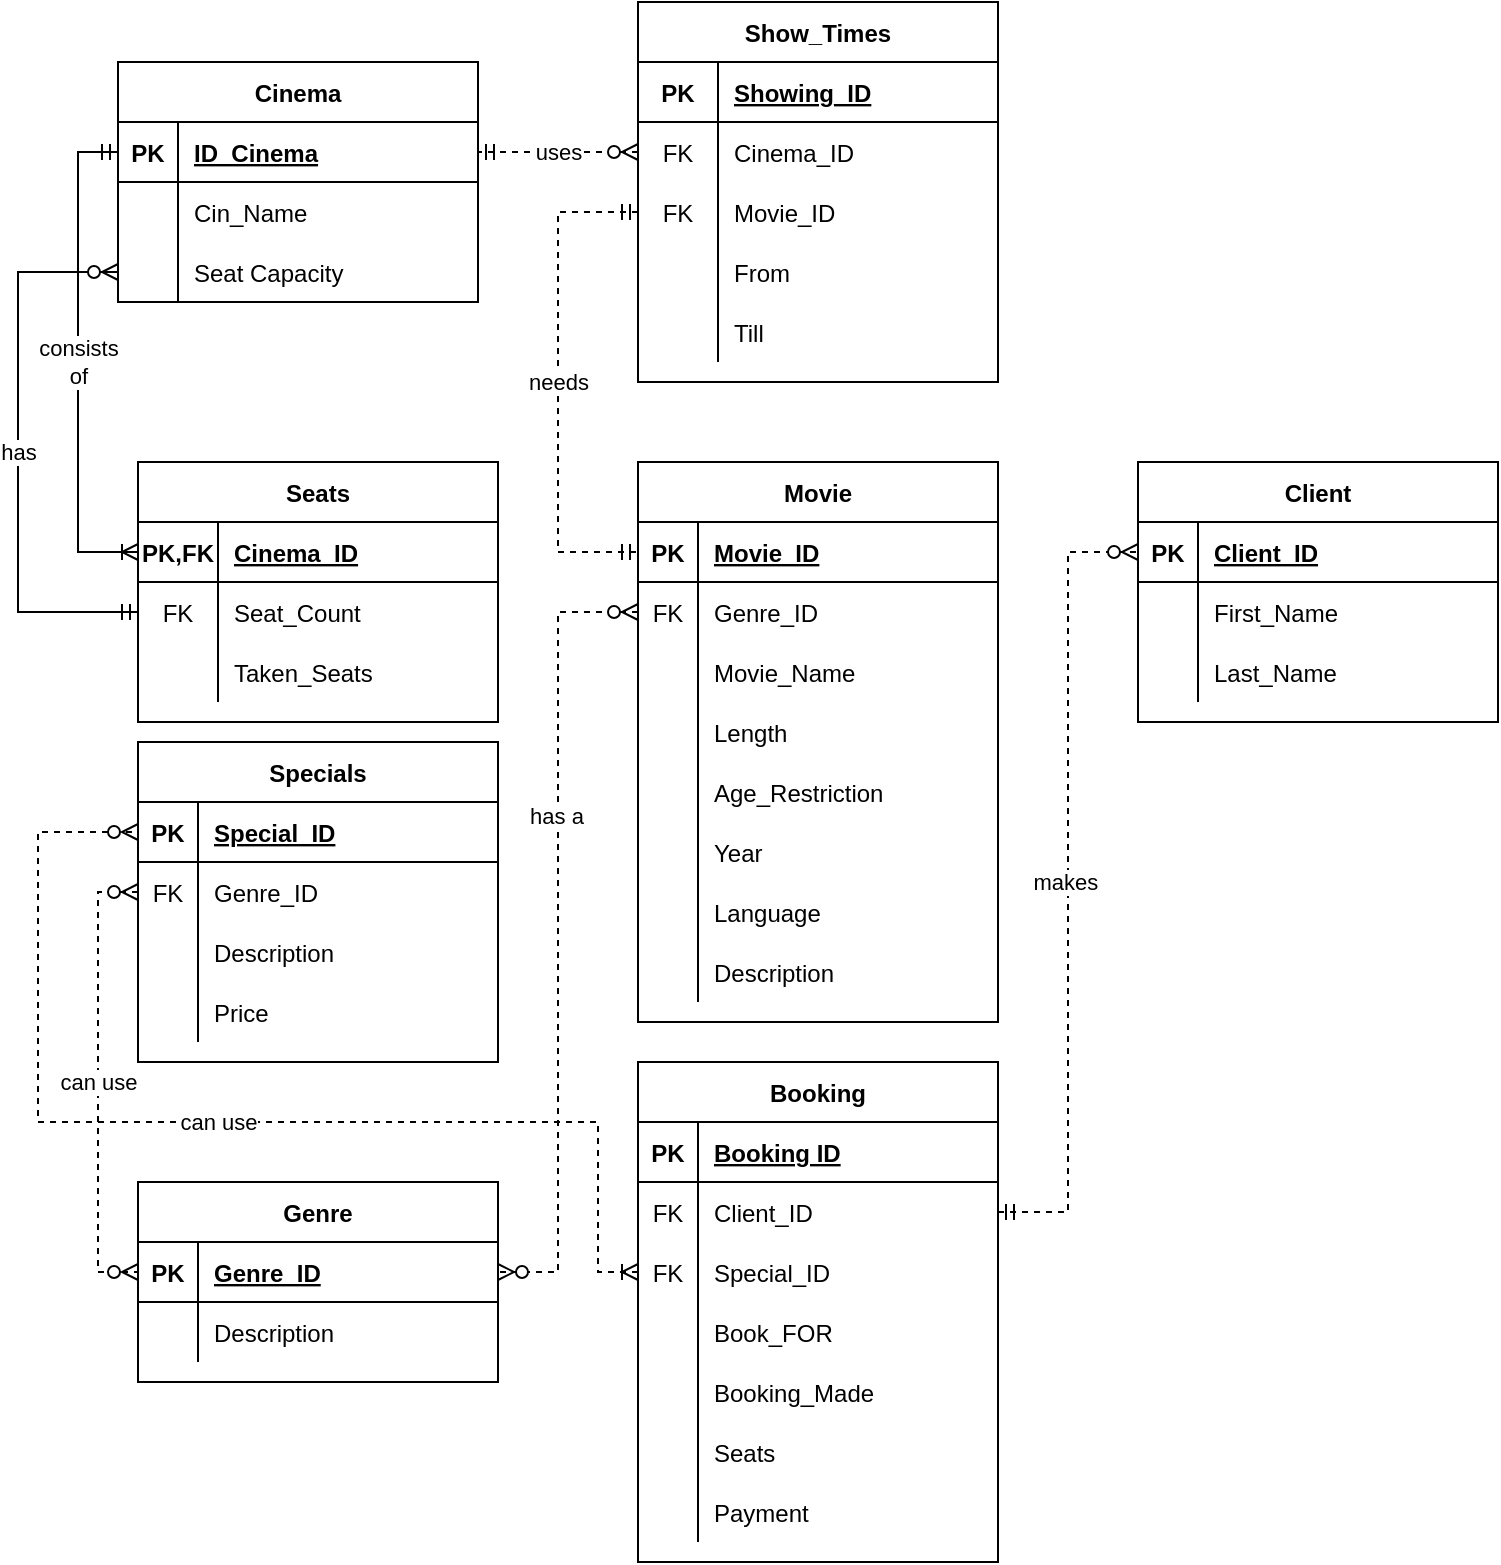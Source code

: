 <mxfile version="13.7.9" type="device" pages="2"><diagram id="PDsQN9Pk0q0rlbMAD67V" name="Page-1"><mxGraphModel dx="1463" dy="859" grid="1" gridSize="10" guides="1" tooltips="1" connect="1" arrows="1" fold="1" page="1" pageScale="1" pageWidth="827" pageHeight="1169" math="0" shadow="0"><root><mxCell id="0"/><mxCell id="1" parent="0"/><mxCell id="dWYlKuXpGGKI6uKBwqi6-1" value="Specials" style="shape=table;startSize=30;container=1;collapsible=1;childLayout=tableLayout;fixedRows=1;rowLines=0;fontStyle=1;align=center;resizeLast=1;" parent="1" vertex="1"><mxGeometry x="80" y="460" width="180" height="160" as="geometry"/></mxCell><mxCell id="dWYlKuXpGGKI6uKBwqi6-2" value="" style="shape=partialRectangle;collapsible=0;dropTarget=0;pointerEvents=0;fillColor=none;top=0;left=0;bottom=1;right=0;points=[[0,0.5],[1,0.5]];portConstraint=eastwest;" parent="dWYlKuXpGGKI6uKBwqi6-1" vertex="1"><mxGeometry y="30" width="180" height="30" as="geometry"/></mxCell><mxCell id="dWYlKuXpGGKI6uKBwqi6-3" value="PK" style="shape=partialRectangle;connectable=0;fillColor=none;top=0;left=0;bottom=0;right=0;fontStyle=1;overflow=hidden;" parent="dWYlKuXpGGKI6uKBwqi6-2" vertex="1"><mxGeometry width="30" height="30" as="geometry"/></mxCell><mxCell id="dWYlKuXpGGKI6uKBwqi6-4" value="Special_ID" style="shape=partialRectangle;connectable=0;fillColor=none;top=0;left=0;bottom=0;right=0;align=left;spacingLeft=6;fontStyle=5;overflow=hidden;" parent="dWYlKuXpGGKI6uKBwqi6-2" vertex="1"><mxGeometry x="30" width="150" height="30" as="geometry"/></mxCell><mxCell id="dWYlKuXpGGKI6uKBwqi6-5" value="" style="shape=partialRectangle;collapsible=0;dropTarget=0;pointerEvents=0;fillColor=none;top=0;left=0;bottom=0;right=0;points=[[0,0.5],[1,0.5]];portConstraint=eastwest;" parent="dWYlKuXpGGKI6uKBwqi6-1" vertex="1"><mxGeometry y="60" width="180" height="30" as="geometry"/></mxCell><mxCell id="dWYlKuXpGGKI6uKBwqi6-6" value="FK" style="shape=partialRectangle;connectable=0;fillColor=none;top=0;left=0;bottom=0;right=0;editable=1;overflow=hidden;" parent="dWYlKuXpGGKI6uKBwqi6-5" vertex="1"><mxGeometry width="30" height="30" as="geometry"/></mxCell><mxCell id="dWYlKuXpGGKI6uKBwqi6-7" value="Genre_ID" style="shape=partialRectangle;connectable=0;fillColor=none;top=0;left=0;bottom=0;right=0;align=left;spacingLeft=6;overflow=hidden;" parent="dWYlKuXpGGKI6uKBwqi6-5" vertex="1"><mxGeometry x="30" width="150" height="30" as="geometry"/></mxCell><mxCell id="dWYlKuXpGGKI6uKBwqi6-11" value="" style="shape=partialRectangle;collapsible=0;dropTarget=0;pointerEvents=0;fillColor=none;top=0;left=0;bottom=0;right=0;points=[[0,0.5],[1,0.5]];portConstraint=eastwest;" parent="dWYlKuXpGGKI6uKBwqi6-1" vertex="1"><mxGeometry y="90" width="180" height="30" as="geometry"/></mxCell><mxCell id="dWYlKuXpGGKI6uKBwqi6-12" value="" style="shape=partialRectangle;connectable=0;fillColor=none;top=0;left=0;bottom=0;right=0;editable=1;overflow=hidden;" parent="dWYlKuXpGGKI6uKBwqi6-11" vertex="1"><mxGeometry width="30" height="30" as="geometry"/></mxCell><mxCell id="dWYlKuXpGGKI6uKBwqi6-13" value="Description" style="shape=partialRectangle;connectable=0;fillColor=none;top=0;left=0;bottom=0;right=0;align=left;spacingLeft=6;overflow=hidden;" parent="dWYlKuXpGGKI6uKBwqi6-11" vertex="1"><mxGeometry x="30" width="150" height="30" as="geometry"/></mxCell><mxCell id="dWYlKuXpGGKI6uKBwqi6-14" value="" style="shape=partialRectangle;collapsible=0;dropTarget=0;pointerEvents=0;fillColor=none;top=0;left=0;bottom=0;right=0;points=[[0,0.5],[1,0.5]];portConstraint=eastwest;" parent="dWYlKuXpGGKI6uKBwqi6-1" vertex="1"><mxGeometry y="120" width="180" height="30" as="geometry"/></mxCell><mxCell id="dWYlKuXpGGKI6uKBwqi6-15" value="" style="shape=partialRectangle;connectable=0;fillColor=none;top=0;left=0;bottom=0;right=0;editable=1;overflow=hidden;" parent="dWYlKuXpGGKI6uKBwqi6-14" vertex="1"><mxGeometry width="30" height="30" as="geometry"/></mxCell><mxCell id="dWYlKuXpGGKI6uKBwqi6-16" value="Price" style="shape=partialRectangle;connectable=0;fillColor=none;top=0;left=0;bottom=0;right=0;align=left;spacingLeft=6;overflow=hidden;" parent="dWYlKuXpGGKI6uKBwqi6-14" vertex="1"><mxGeometry x="30" width="150" height="30" as="geometry"/></mxCell><mxCell id="dWYlKuXpGGKI6uKBwqi6-37" value="needs" style="edgeStyle=orthogonalEdgeStyle;rounded=0;orthogonalLoop=1;jettySize=auto;html=1;entryX=0;entryY=0.5;entryDx=0;entryDy=0;dashed=1;startArrow=ERmandOne;startFill=0;endArrow=ERmandOne;endFill=0;" parent="1" source="3KsDeWl5EPZE_Ngcl_Ye-126" target="3KsDeWl5EPZE_Ngcl_Ye-46" edge="1"><mxGeometry relative="1" as="geometry"><Array as="points"><mxPoint x="290" y="195"/><mxPoint x="290" y="365"/></Array></mxGeometry></mxCell><mxCell id="fg05sUclYjt-UPlb_MjC-1" value="can use" style="edgeStyle=orthogonalEdgeStyle;rounded=0;orthogonalLoop=1;jettySize=auto;html=1;entryX=0;entryY=0.5;entryDx=0;entryDy=0;dashed=1;endArrow=ERzeroToMany;endFill=1;startArrow=ERoneToMany;startFill=0;" parent="1" source="3KsDeWl5EPZE_Ngcl_Ye-101" target="dWYlKuXpGGKI6uKBwqi6-2" edge="1"><mxGeometry relative="1" as="geometry"><Array as="points"><mxPoint x="310" y="725"/><mxPoint x="310" y="650"/><mxPoint x="30" y="650"/><mxPoint x="30" y="505"/></Array></mxGeometry></mxCell><mxCell id="dWYlKuXpGGKI6uKBwqi6-17" value="Seats" style="shape=table;startSize=30;container=1;collapsible=1;childLayout=tableLayout;fixedRows=1;rowLines=0;fontStyle=1;align=center;resizeLast=1;" parent="1" vertex="1"><mxGeometry x="80" y="320" width="180" height="130" as="geometry"/></mxCell><mxCell id="dWYlKuXpGGKI6uKBwqi6-18" value="" style="shape=partialRectangle;collapsible=0;dropTarget=0;pointerEvents=0;fillColor=none;top=0;left=0;bottom=1;right=0;points=[[0,0.5],[1,0.5]];portConstraint=eastwest;" parent="dWYlKuXpGGKI6uKBwqi6-17" vertex="1"><mxGeometry y="30" width="180" height="30" as="geometry"/></mxCell><mxCell id="dWYlKuXpGGKI6uKBwqi6-19" value="PK,FK" style="shape=partialRectangle;connectable=0;fillColor=none;top=0;left=0;bottom=0;right=0;fontStyle=1;overflow=hidden;" parent="dWYlKuXpGGKI6uKBwqi6-18" vertex="1"><mxGeometry width="40" height="30" as="geometry"/></mxCell><mxCell id="dWYlKuXpGGKI6uKBwqi6-20" value="Cinema_ID" style="shape=partialRectangle;connectable=0;fillColor=none;top=0;left=0;bottom=0;right=0;align=left;spacingLeft=6;fontStyle=5;overflow=hidden;" parent="dWYlKuXpGGKI6uKBwqi6-18" vertex="1"><mxGeometry x="40" width="140" height="30" as="geometry"/></mxCell><mxCell id="dWYlKuXpGGKI6uKBwqi6-21" value="" style="shape=partialRectangle;collapsible=0;dropTarget=0;pointerEvents=0;fillColor=none;top=0;left=0;bottom=0;right=0;points=[[0,0.5],[1,0.5]];portConstraint=eastwest;" parent="dWYlKuXpGGKI6uKBwqi6-17" vertex="1"><mxGeometry y="60" width="180" height="30" as="geometry"/></mxCell><mxCell id="dWYlKuXpGGKI6uKBwqi6-22" value="FK" style="shape=partialRectangle;connectable=0;fillColor=none;top=0;left=0;bottom=0;right=0;editable=1;overflow=hidden;" parent="dWYlKuXpGGKI6uKBwqi6-21" vertex="1"><mxGeometry width="40" height="30" as="geometry"/></mxCell><mxCell id="dWYlKuXpGGKI6uKBwqi6-23" value="Seat_Count" style="shape=partialRectangle;connectable=0;fillColor=none;top=0;left=0;bottom=0;right=0;align=left;spacingLeft=6;overflow=hidden;" parent="dWYlKuXpGGKI6uKBwqi6-21" vertex="1"><mxGeometry x="40" width="140" height="30" as="geometry"/></mxCell><mxCell id="dWYlKuXpGGKI6uKBwqi6-24" value="" style="shape=partialRectangle;collapsible=0;dropTarget=0;pointerEvents=0;fillColor=none;top=0;left=0;bottom=0;right=0;points=[[0,0.5],[1,0.5]];portConstraint=eastwest;" parent="dWYlKuXpGGKI6uKBwqi6-17" vertex="1"><mxGeometry y="90" width="180" height="30" as="geometry"/></mxCell><mxCell id="dWYlKuXpGGKI6uKBwqi6-25" value="" style="shape=partialRectangle;connectable=0;fillColor=none;top=0;left=0;bottom=0;right=0;editable=1;overflow=hidden;" parent="dWYlKuXpGGKI6uKBwqi6-24" vertex="1"><mxGeometry width="40" height="30" as="geometry"/></mxCell><mxCell id="dWYlKuXpGGKI6uKBwqi6-26" value="Taken_Seats" style="shape=partialRectangle;connectable=0;fillColor=none;top=0;left=0;bottom=0;right=0;align=left;spacingLeft=6;overflow=hidden;" parent="dWYlKuXpGGKI6uKBwqi6-24" vertex="1"><mxGeometry x="40" width="140" height="30" as="geometry"/></mxCell><mxCell id="fg05sUclYjt-UPlb_MjC-2" value="consists&lt;br&gt;of" style="edgeStyle=orthogonalEdgeStyle;rounded=0;orthogonalLoop=1;jettySize=auto;html=1;entryX=0;entryY=0.5;entryDx=0;entryDy=0;endArrow=ERmandOne;endFill=0;startArrow=ERoneToMany;startFill=0;" parent="1" source="dWYlKuXpGGKI6uKBwqi6-18" target="3KsDeWl5EPZE_Ngcl_Ye-12" edge="1"><mxGeometry relative="1" as="geometry"/></mxCell><mxCell id="fg05sUclYjt-UPlb_MjC-3" value="has" style="edgeStyle=orthogonalEdgeStyle;rounded=0;orthogonalLoop=1;jettySize=auto;html=1;entryX=0;entryY=0.5;entryDx=0;entryDy=0;endArrow=ERzeroToMany;endFill=1;startArrow=ERmandOne;startFill=0;" parent="1" source="dWYlKuXpGGKI6uKBwqi6-21" target="3KsDeWl5EPZE_Ngcl_Ye-18" edge="1"><mxGeometry relative="1" as="geometry"><Array as="points"><mxPoint x="20" y="395"/><mxPoint x="20" y="225"/></Array></mxGeometry></mxCell><mxCell id="3KsDeWl5EPZE_Ngcl_Ye-71" value="Genre" style="shape=table;startSize=30;container=1;collapsible=1;childLayout=tableLayout;fixedRows=1;rowLines=0;fontStyle=1;align=center;resizeLast=1;" parent="1" vertex="1"><mxGeometry x="80" y="680" width="180" height="100" as="geometry"/></mxCell><mxCell id="3KsDeWl5EPZE_Ngcl_Ye-72" value="" style="shape=partialRectangle;collapsible=0;dropTarget=0;pointerEvents=0;fillColor=none;top=0;left=0;bottom=1;right=0;points=[[0,0.5],[1,0.5]];portConstraint=eastwest;" parent="3KsDeWl5EPZE_Ngcl_Ye-71" vertex="1"><mxGeometry y="30" width="180" height="30" as="geometry"/></mxCell><mxCell id="3KsDeWl5EPZE_Ngcl_Ye-73" value="PK" style="shape=partialRectangle;connectable=0;fillColor=none;top=0;left=0;bottom=0;right=0;fontStyle=1;overflow=hidden;" parent="3KsDeWl5EPZE_Ngcl_Ye-72" vertex="1"><mxGeometry width="30" height="30" as="geometry"/></mxCell><mxCell id="3KsDeWl5EPZE_Ngcl_Ye-74" value="Genre_ID" style="shape=partialRectangle;connectable=0;fillColor=none;top=0;left=0;bottom=0;right=0;align=left;spacingLeft=6;fontStyle=5;overflow=hidden;" parent="3KsDeWl5EPZE_Ngcl_Ye-72" vertex="1"><mxGeometry x="30" width="150" height="30" as="geometry"/></mxCell><mxCell id="3KsDeWl5EPZE_Ngcl_Ye-75" value="" style="shape=partialRectangle;collapsible=0;dropTarget=0;pointerEvents=0;fillColor=none;top=0;left=0;bottom=0;right=0;points=[[0,0.5],[1,0.5]];portConstraint=eastwest;" parent="3KsDeWl5EPZE_Ngcl_Ye-71" vertex="1"><mxGeometry y="60" width="180" height="30" as="geometry"/></mxCell><mxCell id="3KsDeWl5EPZE_Ngcl_Ye-76" value="" style="shape=partialRectangle;connectable=0;fillColor=none;top=0;left=0;bottom=0;right=0;editable=1;overflow=hidden;" parent="3KsDeWl5EPZE_Ngcl_Ye-75" vertex="1"><mxGeometry width="30" height="30" as="geometry"/></mxCell><mxCell id="3KsDeWl5EPZE_Ngcl_Ye-77" value="Description" style="shape=partialRectangle;connectable=0;fillColor=none;top=0;left=0;bottom=0;right=0;align=left;spacingLeft=6;overflow=hidden;" parent="3KsDeWl5EPZE_Ngcl_Ye-75" vertex="1"><mxGeometry x="30" width="150" height="30" as="geometry"/></mxCell><mxCell id="fg05sUclYjt-UPlb_MjC-4" value="can use" style="edgeStyle=orthogonalEdgeStyle;rounded=0;orthogonalLoop=1;jettySize=auto;html=1;exitX=0;exitY=0.5;exitDx=0;exitDy=0;entryX=0;entryY=0.5;entryDx=0;entryDy=0;dashed=1;startArrow=ERzeroToMany;startFill=1;endArrow=ERzeroToMany;endFill=1;" parent="1" source="dWYlKuXpGGKI6uKBwqi6-5" target="3KsDeWl5EPZE_Ngcl_Ye-72" edge="1"><mxGeometry relative="1" as="geometry"/></mxCell><mxCell id="fg05sUclYjt-UPlb_MjC-9" style="edgeStyle=orthogonalEdgeStyle;rounded=0;orthogonalLoop=1;jettySize=auto;html=1;dashed=1;startArrow=ERzeroToMany;startFill=1;endArrow=ERzeroToMany;endFill=1;" parent="1" source="3KsDeWl5EPZE_Ngcl_Ye-49" edge="1"><mxGeometry relative="1" as="geometry"><mxPoint x="260" y="725" as="targetPoint"/><Array as="points"><mxPoint x="290" y="395"/><mxPoint x="290" y="725"/></Array></mxGeometry></mxCell><mxCell id="5v3UveGAHVhfjrYq5JTA-1" value="has a" style="edgeLabel;html=1;align=center;verticalAlign=middle;resizable=0;points=[];" vertex="1" connectable="0" parent="fg05sUclYjt-UPlb_MjC-9"><mxGeometry x="-0.297" y="-1" relative="1" as="geometry"><mxPoint y="1" as="offset"/></mxGeometry></mxCell><mxCell id="3KsDeWl5EPZE_Ngcl_Ye-11" value="Cinema" style="shape=table;startSize=30;container=1;collapsible=1;childLayout=tableLayout;fixedRows=1;rowLines=0;fontStyle=1;align=center;resizeLast=1;" parent="1" vertex="1"><mxGeometry x="70" y="120" width="180" height="120" as="geometry"/></mxCell><mxCell id="3KsDeWl5EPZE_Ngcl_Ye-12" value="" style="shape=partialRectangle;collapsible=0;dropTarget=0;pointerEvents=0;fillColor=none;top=0;left=0;bottom=1;right=0;points=[[0,0.5],[1,0.5]];portConstraint=eastwest;" parent="3KsDeWl5EPZE_Ngcl_Ye-11" vertex="1"><mxGeometry y="30" width="180" height="30" as="geometry"/></mxCell><mxCell id="3KsDeWl5EPZE_Ngcl_Ye-13" value="PK" style="shape=partialRectangle;connectable=0;fillColor=none;top=0;left=0;bottom=0;right=0;fontStyle=1;overflow=hidden;" parent="3KsDeWl5EPZE_Ngcl_Ye-12" vertex="1"><mxGeometry width="30" height="30" as="geometry"/></mxCell><mxCell id="3KsDeWl5EPZE_Ngcl_Ye-14" value="ID_Cinema" style="shape=partialRectangle;connectable=0;fillColor=none;top=0;left=0;bottom=0;right=0;align=left;spacingLeft=6;fontStyle=5;overflow=hidden;" parent="3KsDeWl5EPZE_Ngcl_Ye-12" vertex="1"><mxGeometry x="30" width="150" height="30" as="geometry"/></mxCell><mxCell id="3KsDeWl5EPZE_Ngcl_Ye-15" value="" style="shape=partialRectangle;collapsible=0;dropTarget=0;pointerEvents=0;fillColor=none;top=0;left=0;bottom=0;right=0;points=[[0,0.5],[1,0.5]];portConstraint=eastwest;" parent="3KsDeWl5EPZE_Ngcl_Ye-11" vertex="1"><mxGeometry y="60" width="180" height="30" as="geometry"/></mxCell><mxCell id="3KsDeWl5EPZE_Ngcl_Ye-16" value="" style="shape=partialRectangle;connectable=0;fillColor=none;top=0;left=0;bottom=0;right=0;editable=1;overflow=hidden;" parent="3KsDeWl5EPZE_Ngcl_Ye-15" vertex="1"><mxGeometry width="30" height="30" as="geometry"/></mxCell><mxCell id="3KsDeWl5EPZE_Ngcl_Ye-17" value="Cin_Name" style="shape=partialRectangle;connectable=0;fillColor=none;top=0;left=0;bottom=0;right=0;align=left;spacingLeft=6;overflow=hidden;" parent="3KsDeWl5EPZE_Ngcl_Ye-15" vertex="1"><mxGeometry x="30" width="150" height="30" as="geometry"/></mxCell><mxCell id="3KsDeWl5EPZE_Ngcl_Ye-18" value="" style="shape=partialRectangle;collapsible=0;dropTarget=0;pointerEvents=0;fillColor=none;top=0;left=0;bottom=0;right=0;points=[[0,0.5],[1,0.5]];portConstraint=eastwest;" parent="3KsDeWl5EPZE_Ngcl_Ye-11" vertex="1"><mxGeometry y="90" width="180" height="30" as="geometry"/></mxCell><mxCell id="3KsDeWl5EPZE_Ngcl_Ye-19" value="" style="shape=partialRectangle;connectable=0;fillColor=none;top=0;left=0;bottom=0;right=0;editable=1;overflow=hidden;" parent="3KsDeWl5EPZE_Ngcl_Ye-18" vertex="1"><mxGeometry width="30" height="30" as="geometry"/></mxCell><mxCell id="3KsDeWl5EPZE_Ngcl_Ye-20" value="Seat Capacity" style="shape=partialRectangle;connectable=0;fillColor=none;top=0;left=0;bottom=0;right=0;align=left;spacingLeft=6;overflow=hidden;" parent="3KsDeWl5EPZE_Ngcl_Ye-18" vertex="1"><mxGeometry x="30" width="150" height="30" as="geometry"/></mxCell><mxCell id="fg05sUclYjt-UPlb_MjC-10" value="uses" style="edgeStyle=orthogonalEdgeStyle;rounded=0;orthogonalLoop=1;jettySize=auto;html=1;entryX=1;entryY=0.5;entryDx=0;entryDy=0;startArrow=ERzeroToMany;startFill=1;endArrow=ERmandOne;endFill=0;dashed=1;exitX=0;exitY=0.5;exitDx=0;exitDy=0;" parent="1" source="3KsDeWl5EPZE_Ngcl_Ye-123" target="3KsDeWl5EPZE_Ngcl_Ye-12" edge="1"><mxGeometry relative="1" as="geometry"/></mxCell><mxCell id="3KsDeWl5EPZE_Ngcl_Ye-45" value="Movie" style="shape=table;startSize=30;container=1;collapsible=1;childLayout=tableLayout;fixedRows=1;rowLines=0;fontStyle=1;align=center;resizeLast=1;" parent="1" vertex="1"><mxGeometry x="330" y="320" width="180" height="280" as="geometry"/></mxCell><mxCell id="3KsDeWl5EPZE_Ngcl_Ye-46" value="" style="shape=partialRectangle;collapsible=0;dropTarget=0;pointerEvents=0;fillColor=none;top=0;left=0;bottom=1;right=0;points=[[0,0.5],[1,0.5]];portConstraint=eastwest;" parent="3KsDeWl5EPZE_Ngcl_Ye-45" vertex="1"><mxGeometry y="30" width="180" height="30" as="geometry"/></mxCell><mxCell id="3KsDeWl5EPZE_Ngcl_Ye-47" value="PK" style="shape=partialRectangle;connectable=0;fillColor=none;top=0;left=0;bottom=0;right=0;fontStyle=1;overflow=hidden;" parent="3KsDeWl5EPZE_Ngcl_Ye-46" vertex="1"><mxGeometry width="30" height="30" as="geometry"/></mxCell><mxCell id="3KsDeWl5EPZE_Ngcl_Ye-48" value="Movie_ID" style="shape=partialRectangle;connectable=0;fillColor=none;top=0;left=0;bottom=0;right=0;align=left;spacingLeft=6;fontStyle=5;overflow=hidden;" parent="3KsDeWl5EPZE_Ngcl_Ye-46" vertex="1"><mxGeometry x="30" width="150" height="30" as="geometry"/></mxCell><mxCell id="3KsDeWl5EPZE_Ngcl_Ye-49" value="" style="shape=partialRectangle;collapsible=0;dropTarget=0;pointerEvents=0;fillColor=none;top=0;left=0;bottom=0;right=0;points=[[0,0.5],[1,0.5]];portConstraint=eastwest;" parent="3KsDeWl5EPZE_Ngcl_Ye-45" vertex="1"><mxGeometry y="60" width="180" height="30" as="geometry"/></mxCell><mxCell id="3KsDeWl5EPZE_Ngcl_Ye-50" value="FK" style="shape=partialRectangle;connectable=0;fillColor=none;top=0;left=0;bottom=0;right=0;editable=1;overflow=hidden;" parent="3KsDeWl5EPZE_Ngcl_Ye-49" vertex="1"><mxGeometry width="30" height="30" as="geometry"/></mxCell><mxCell id="3KsDeWl5EPZE_Ngcl_Ye-51" value="Genre_ID" style="shape=partialRectangle;connectable=0;fillColor=none;top=0;left=0;bottom=0;right=0;align=left;spacingLeft=6;overflow=hidden;" parent="3KsDeWl5EPZE_Ngcl_Ye-49" vertex="1"><mxGeometry x="30" width="150" height="30" as="geometry"/></mxCell><mxCell id="3KsDeWl5EPZE_Ngcl_Ye-52" value="" style="shape=partialRectangle;collapsible=0;dropTarget=0;pointerEvents=0;fillColor=none;top=0;left=0;bottom=0;right=0;points=[[0,0.5],[1,0.5]];portConstraint=eastwest;" parent="3KsDeWl5EPZE_Ngcl_Ye-45" vertex="1"><mxGeometry y="90" width="180" height="30" as="geometry"/></mxCell><mxCell id="3KsDeWl5EPZE_Ngcl_Ye-53" value="" style="shape=partialRectangle;connectable=0;fillColor=none;top=0;left=0;bottom=0;right=0;editable=1;overflow=hidden;" parent="3KsDeWl5EPZE_Ngcl_Ye-52" vertex="1"><mxGeometry width="30" height="30" as="geometry"/></mxCell><mxCell id="3KsDeWl5EPZE_Ngcl_Ye-54" value="Movie_Name" style="shape=partialRectangle;connectable=0;fillColor=none;top=0;left=0;bottom=0;right=0;align=left;spacingLeft=6;overflow=hidden;" parent="3KsDeWl5EPZE_Ngcl_Ye-52" vertex="1"><mxGeometry x="30" width="150" height="30" as="geometry"/></mxCell><mxCell id="3KsDeWl5EPZE_Ngcl_Ye-59" value="" style="shape=partialRectangle;collapsible=0;dropTarget=0;pointerEvents=0;fillColor=none;top=0;left=0;bottom=0;right=0;points=[[0,0.5],[1,0.5]];portConstraint=eastwest;" parent="3KsDeWl5EPZE_Ngcl_Ye-45" vertex="1"><mxGeometry y="120" width="180" height="30" as="geometry"/></mxCell><mxCell id="3KsDeWl5EPZE_Ngcl_Ye-60" value="" style="shape=partialRectangle;connectable=0;fillColor=none;top=0;left=0;bottom=0;right=0;editable=1;overflow=hidden;" parent="3KsDeWl5EPZE_Ngcl_Ye-59" vertex="1"><mxGeometry width="30" height="30" as="geometry"/></mxCell><mxCell id="3KsDeWl5EPZE_Ngcl_Ye-61" value="Length" style="shape=partialRectangle;connectable=0;fillColor=none;top=0;left=0;bottom=0;right=0;align=left;spacingLeft=6;overflow=hidden;" parent="3KsDeWl5EPZE_Ngcl_Ye-59" vertex="1"><mxGeometry x="30" width="150" height="30" as="geometry"/></mxCell><mxCell id="3KsDeWl5EPZE_Ngcl_Ye-62" value="" style="shape=partialRectangle;collapsible=0;dropTarget=0;pointerEvents=0;fillColor=none;top=0;left=0;bottom=0;right=0;points=[[0,0.5],[1,0.5]];portConstraint=eastwest;" parent="3KsDeWl5EPZE_Ngcl_Ye-45" vertex="1"><mxGeometry y="150" width="180" height="30" as="geometry"/></mxCell><mxCell id="3KsDeWl5EPZE_Ngcl_Ye-63" value="" style="shape=partialRectangle;connectable=0;fillColor=none;top=0;left=0;bottom=0;right=0;editable=1;overflow=hidden;" parent="3KsDeWl5EPZE_Ngcl_Ye-62" vertex="1"><mxGeometry width="30" height="30" as="geometry"/></mxCell><mxCell id="3KsDeWl5EPZE_Ngcl_Ye-64" value="Age_Restriction" style="shape=partialRectangle;connectable=0;fillColor=none;top=0;left=0;bottom=0;right=0;align=left;spacingLeft=6;overflow=hidden;" parent="3KsDeWl5EPZE_Ngcl_Ye-62" vertex="1"><mxGeometry x="30" width="150" height="30" as="geometry"/></mxCell><mxCell id="3KsDeWl5EPZE_Ngcl_Ye-68" value="" style="shape=partialRectangle;collapsible=0;dropTarget=0;pointerEvents=0;fillColor=none;top=0;left=0;bottom=0;right=0;points=[[0,0.5],[1,0.5]];portConstraint=eastwest;" parent="3KsDeWl5EPZE_Ngcl_Ye-45" vertex="1"><mxGeometry y="180" width="180" height="30" as="geometry"/></mxCell><mxCell id="3KsDeWl5EPZE_Ngcl_Ye-69" value="" style="shape=partialRectangle;connectable=0;fillColor=none;top=0;left=0;bottom=0;right=0;editable=1;overflow=hidden;" parent="3KsDeWl5EPZE_Ngcl_Ye-68" vertex="1"><mxGeometry width="30" height="30" as="geometry"/></mxCell><mxCell id="3KsDeWl5EPZE_Ngcl_Ye-70" value="Year" style="shape=partialRectangle;connectable=0;fillColor=none;top=0;left=0;bottom=0;right=0;align=left;spacingLeft=6;overflow=hidden;" parent="3KsDeWl5EPZE_Ngcl_Ye-68" vertex="1"><mxGeometry x="30" width="150" height="30" as="geometry"/></mxCell><mxCell id="3KsDeWl5EPZE_Ngcl_Ye-65" value="" style="shape=partialRectangle;collapsible=0;dropTarget=0;pointerEvents=0;fillColor=none;top=0;left=0;bottom=0;right=0;points=[[0,0.5],[1,0.5]];portConstraint=eastwest;" parent="3KsDeWl5EPZE_Ngcl_Ye-45" vertex="1"><mxGeometry y="210" width="180" height="30" as="geometry"/></mxCell><mxCell id="3KsDeWl5EPZE_Ngcl_Ye-66" value="" style="shape=partialRectangle;connectable=0;fillColor=none;top=0;left=0;bottom=0;right=0;editable=1;overflow=hidden;" parent="3KsDeWl5EPZE_Ngcl_Ye-65" vertex="1"><mxGeometry width="30" height="30" as="geometry"/></mxCell><mxCell id="3KsDeWl5EPZE_Ngcl_Ye-67" value="Language" style="shape=partialRectangle;connectable=0;fillColor=none;top=0;left=0;bottom=0;right=0;align=left;spacingLeft=6;overflow=hidden;" parent="3KsDeWl5EPZE_Ngcl_Ye-65" vertex="1"><mxGeometry x="30" width="150" height="30" as="geometry"/></mxCell><mxCell id="3KsDeWl5EPZE_Ngcl_Ye-55" value="" style="shape=partialRectangle;collapsible=0;dropTarget=0;pointerEvents=0;fillColor=none;top=0;left=0;bottom=0;right=0;points=[[0,0.5],[1,0.5]];portConstraint=eastwest;" parent="3KsDeWl5EPZE_Ngcl_Ye-45" vertex="1"><mxGeometry y="240" width="180" height="30" as="geometry"/></mxCell><mxCell id="3KsDeWl5EPZE_Ngcl_Ye-56" value="" style="shape=partialRectangle;connectable=0;fillColor=none;top=0;left=0;bottom=0;right=0;editable=1;overflow=hidden;" parent="3KsDeWl5EPZE_Ngcl_Ye-55" vertex="1"><mxGeometry width="30" height="30" as="geometry"/></mxCell><mxCell id="3KsDeWl5EPZE_Ngcl_Ye-57" value="Description" style="shape=partialRectangle;connectable=0;fillColor=none;top=0;left=0;bottom=0;right=0;align=left;spacingLeft=6;overflow=hidden;" parent="3KsDeWl5EPZE_Ngcl_Ye-55" vertex="1"><mxGeometry x="30" width="150" height="30" as="geometry"/></mxCell><mxCell id="3KsDeWl5EPZE_Ngcl_Ye-94" value="Booking" style="shape=table;startSize=30;container=1;collapsible=1;childLayout=tableLayout;fixedRows=1;rowLines=0;fontStyle=1;align=center;resizeLast=1;" parent="1" vertex="1"><mxGeometry x="330" y="620" width="180" height="250" as="geometry"/></mxCell><mxCell id="3KsDeWl5EPZE_Ngcl_Ye-95" value="" style="shape=partialRectangle;collapsible=0;dropTarget=0;pointerEvents=0;fillColor=none;top=0;left=0;bottom=1;right=0;points=[[0,0.5],[1,0.5]];portConstraint=eastwest;" parent="3KsDeWl5EPZE_Ngcl_Ye-94" vertex="1"><mxGeometry y="30" width="180" height="30" as="geometry"/></mxCell><mxCell id="3KsDeWl5EPZE_Ngcl_Ye-96" value="PK" style="shape=partialRectangle;connectable=0;fillColor=none;top=0;left=0;bottom=0;right=0;fontStyle=1;overflow=hidden;" parent="3KsDeWl5EPZE_Ngcl_Ye-95" vertex="1"><mxGeometry width="30" height="30" as="geometry"/></mxCell><mxCell id="3KsDeWl5EPZE_Ngcl_Ye-97" value="Booking ID" style="shape=partialRectangle;connectable=0;fillColor=none;top=0;left=0;bottom=0;right=0;align=left;spacingLeft=6;fontStyle=5;overflow=hidden;" parent="3KsDeWl5EPZE_Ngcl_Ye-95" vertex="1"><mxGeometry x="30" width="150" height="30" as="geometry"/></mxCell><mxCell id="3KsDeWl5EPZE_Ngcl_Ye-98" value="" style="shape=partialRectangle;collapsible=0;dropTarget=0;pointerEvents=0;fillColor=none;top=0;left=0;bottom=0;right=0;points=[[0,0.5],[1,0.5]];portConstraint=eastwest;" parent="3KsDeWl5EPZE_Ngcl_Ye-94" vertex="1"><mxGeometry y="60" width="180" height="30" as="geometry"/></mxCell><mxCell id="3KsDeWl5EPZE_Ngcl_Ye-99" value="FK" style="shape=partialRectangle;connectable=0;fillColor=none;top=0;left=0;bottom=0;right=0;editable=1;overflow=hidden;" parent="3KsDeWl5EPZE_Ngcl_Ye-98" vertex="1"><mxGeometry width="30" height="30" as="geometry"/></mxCell><mxCell id="3KsDeWl5EPZE_Ngcl_Ye-100" value="Client_ID" style="shape=partialRectangle;connectable=0;fillColor=none;top=0;left=0;bottom=0;right=0;align=left;spacingLeft=6;overflow=hidden;" parent="3KsDeWl5EPZE_Ngcl_Ye-98" vertex="1"><mxGeometry x="30" width="150" height="30" as="geometry"/></mxCell><mxCell id="3KsDeWl5EPZE_Ngcl_Ye-101" value="" style="shape=partialRectangle;collapsible=0;dropTarget=0;pointerEvents=0;fillColor=none;top=0;left=0;bottom=0;right=0;points=[[0,0.5],[1,0.5]];portConstraint=eastwest;" parent="3KsDeWl5EPZE_Ngcl_Ye-94" vertex="1"><mxGeometry y="90" width="180" height="30" as="geometry"/></mxCell><mxCell id="3KsDeWl5EPZE_Ngcl_Ye-102" value="FK" style="shape=partialRectangle;connectable=0;fillColor=none;top=0;left=0;bottom=0;right=0;editable=1;overflow=hidden;" parent="3KsDeWl5EPZE_Ngcl_Ye-101" vertex="1"><mxGeometry width="30" height="30" as="geometry"/></mxCell><mxCell id="3KsDeWl5EPZE_Ngcl_Ye-103" value="Special_ID" style="shape=partialRectangle;connectable=0;fillColor=none;top=0;left=0;bottom=0;right=0;align=left;spacingLeft=6;overflow=hidden;" parent="3KsDeWl5EPZE_Ngcl_Ye-101" vertex="1"><mxGeometry x="30" width="150" height="30" as="geometry"/></mxCell><mxCell id="3KsDeWl5EPZE_Ngcl_Ye-104" value="" style="shape=partialRectangle;collapsible=0;dropTarget=0;pointerEvents=0;fillColor=none;top=0;left=0;bottom=0;right=0;points=[[0,0.5],[1,0.5]];portConstraint=eastwest;" parent="3KsDeWl5EPZE_Ngcl_Ye-94" vertex="1"><mxGeometry y="120" width="180" height="30" as="geometry"/></mxCell><mxCell id="3KsDeWl5EPZE_Ngcl_Ye-105" value="" style="shape=partialRectangle;connectable=0;fillColor=none;top=0;left=0;bottom=0;right=0;editable=1;overflow=hidden;" parent="3KsDeWl5EPZE_Ngcl_Ye-104" vertex="1"><mxGeometry width="30" height="30" as="geometry"/></mxCell><mxCell id="3KsDeWl5EPZE_Ngcl_Ye-106" value="Book_FOR" style="shape=partialRectangle;connectable=0;fillColor=none;top=0;left=0;bottom=0;right=0;align=left;spacingLeft=6;overflow=hidden;" parent="3KsDeWl5EPZE_Ngcl_Ye-104" vertex="1"><mxGeometry x="30" width="150" height="30" as="geometry"/></mxCell><mxCell id="3KsDeWl5EPZE_Ngcl_Ye-107" value="" style="shape=partialRectangle;collapsible=0;dropTarget=0;pointerEvents=0;fillColor=none;top=0;left=0;bottom=0;right=0;points=[[0,0.5],[1,0.5]];portConstraint=eastwest;" parent="3KsDeWl5EPZE_Ngcl_Ye-94" vertex="1"><mxGeometry y="150" width="180" height="30" as="geometry"/></mxCell><mxCell id="3KsDeWl5EPZE_Ngcl_Ye-108" value="" style="shape=partialRectangle;connectable=0;fillColor=none;top=0;left=0;bottom=0;right=0;editable=1;overflow=hidden;" parent="3KsDeWl5EPZE_Ngcl_Ye-107" vertex="1"><mxGeometry width="30" height="30" as="geometry"/></mxCell><mxCell id="3KsDeWl5EPZE_Ngcl_Ye-109" value="Booking_Made" style="shape=partialRectangle;connectable=0;fillColor=none;top=0;left=0;bottom=0;right=0;align=left;spacingLeft=6;overflow=hidden;" parent="3KsDeWl5EPZE_Ngcl_Ye-107" vertex="1"><mxGeometry x="30" width="150" height="30" as="geometry"/></mxCell><mxCell id="3KsDeWl5EPZE_Ngcl_Ye-116" value="" style="shape=partialRectangle;collapsible=0;dropTarget=0;pointerEvents=0;fillColor=none;top=0;left=0;bottom=0;right=0;points=[[0,0.5],[1,0.5]];portConstraint=eastwest;" parent="3KsDeWl5EPZE_Ngcl_Ye-94" vertex="1"><mxGeometry y="180" width="180" height="30" as="geometry"/></mxCell><mxCell id="3KsDeWl5EPZE_Ngcl_Ye-117" value="" style="shape=partialRectangle;connectable=0;fillColor=none;top=0;left=0;bottom=0;right=0;editable=1;overflow=hidden;" parent="3KsDeWl5EPZE_Ngcl_Ye-116" vertex="1"><mxGeometry width="30" height="30" as="geometry"/></mxCell><mxCell id="3KsDeWl5EPZE_Ngcl_Ye-118" value="Seats" style="shape=partialRectangle;connectable=0;fillColor=none;top=0;left=0;bottom=0;right=0;align=left;spacingLeft=6;overflow=hidden;" parent="3KsDeWl5EPZE_Ngcl_Ye-116" vertex="1"><mxGeometry x="30" width="150" height="30" as="geometry"/></mxCell><mxCell id="3KsDeWl5EPZE_Ngcl_Ye-113" value="" style="shape=partialRectangle;collapsible=0;dropTarget=0;pointerEvents=0;fillColor=none;top=0;left=0;bottom=0;right=0;points=[[0,0.5],[1,0.5]];portConstraint=eastwest;" parent="3KsDeWl5EPZE_Ngcl_Ye-94" vertex="1"><mxGeometry y="210" width="180" height="30" as="geometry"/></mxCell><mxCell id="3KsDeWl5EPZE_Ngcl_Ye-114" value="" style="shape=partialRectangle;connectable=0;fillColor=none;top=0;left=0;bottom=0;right=0;editable=1;overflow=hidden;" parent="3KsDeWl5EPZE_Ngcl_Ye-113" vertex="1"><mxGeometry width="30" height="30" as="geometry"/></mxCell><mxCell id="3KsDeWl5EPZE_Ngcl_Ye-115" value="Payment" style="shape=partialRectangle;connectable=0;fillColor=none;top=0;left=0;bottom=0;right=0;align=left;spacingLeft=6;overflow=hidden;" parent="3KsDeWl5EPZE_Ngcl_Ye-113" vertex="1"><mxGeometry x="30" width="150" height="30" as="geometry"/></mxCell><mxCell id="fg05sUclYjt-UPlb_MjC-12" value="makes&amp;nbsp;" style="edgeStyle=orthogonalEdgeStyle;rounded=0;orthogonalLoop=1;jettySize=auto;html=1;exitX=1;exitY=0.5;exitDx=0;exitDy=0;entryX=0;entryY=0.5;entryDx=0;entryDy=0;dashed=1;startArrow=ERmandOne;startFill=0;endArrow=ERzeroToMany;endFill=1;" parent="1" source="3KsDeWl5EPZE_Ngcl_Ye-98" target="3KsDeWl5EPZE_Ngcl_Ye-85" edge="1"><mxGeometry relative="1" as="geometry"/></mxCell><mxCell id="3KsDeWl5EPZE_Ngcl_Ye-119" value="Show_Times" style="shape=table;startSize=30;container=1;collapsible=1;childLayout=tableLayout;fixedRows=1;rowLines=0;fontStyle=1;align=center;resizeLast=1;" parent="1" vertex="1"><mxGeometry x="330" y="90" width="180" height="190" as="geometry"/></mxCell><mxCell id="3KsDeWl5EPZE_Ngcl_Ye-120" value="" style="shape=partialRectangle;collapsible=0;dropTarget=0;pointerEvents=0;fillColor=none;top=0;left=0;bottom=1;right=0;points=[[0,0.5],[1,0.5]];portConstraint=eastwest;" parent="3KsDeWl5EPZE_Ngcl_Ye-119" vertex="1"><mxGeometry y="30" width="180" height="30" as="geometry"/></mxCell><mxCell id="3KsDeWl5EPZE_Ngcl_Ye-121" value="PK" style="shape=partialRectangle;connectable=0;fillColor=none;top=0;left=0;bottom=0;right=0;fontStyle=1;overflow=hidden;" parent="3KsDeWl5EPZE_Ngcl_Ye-120" vertex="1"><mxGeometry width="40" height="30" as="geometry"/></mxCell><mxCell id="3KsDeWl5EPZE_Ngcl_Ye-122" value="Showing_ID" style="shape=partialRectangle;connectable=0;fillColor=none;top=0;left=0;bottom=0;right=0;align=left;spacingLeft=6;fontStyle=5;overflow=hidden;" parent="3KsDeWl5EPZE_Ngcl_Ye-120" vertex="1"><mxGeometry x="40" width="140" height="30" as="geometry"/></mxCell><mxCell id="3KsDeWl5EPZE_Ngcl_Ye-123" value="" style="shape=partialRectangle;collapsible=0;dropTarget=0;pointerEvents=0;fillColor=none;top=0;left=0;bottom=0;right=0;points=[[0,0.5],[1,0.5]];portConstraint=eastwest;" parent="3KsDeWl5EPZE_Ngcl_Ye-119" vertex="1"><mxGeometry y="60" width="180" height="30" as="geometry"/></mxCell><mxCell id="3KsDeWl5EPZE_Ngcl_Ye-124" value="FK" style="shape=partialRectangle;connectable=0;fillColor=none;top=0;left=0;bottom=0;right=0;editable=1;overflow=hidden;" parent="3KsDeWl5EPZE_Ngcl_Ye-123" vertex="1"><mxGeometry width="40" height="30" as="geometry"/></mxCell><mxCell id="3KsDeWl5EPZE_Ngcl_Ye-125" value="Cinema_ID" style="shape=partialRectangle;connectable=0;fillColor=none;top=0;left=0;bottom=0;right=0;align=left;spacingLeft=6;overflow=hidden;" parent="3KsDeWl5EPZE_Ngcl_Ye-123" vertex="1"><mxGeometry x="40" width="140" height="30" as="geometry"/></mxCell><mxCell id="3KsDeWl5EPZE_Ngcl_Ye-126" value="" style="shape=partialRectangle;collapsible=0;dropTarget=0;pointerEvents=0;fillColor=none;top=0;left=0;bottom=0;right=0;points=[[0,0.5],[1,0.5]];portConstraint=eastwest;" parent="3KsDeWl5EPZE_Ngcl_Ye-119" vertex="1"><mxGeometry y="90" width="180" height="30" as="geometry"/></mxCell><mxCell id="3KsDeWl5EPZE_Ngcl_Ye-127" value="FK" style="shape=partialRectangle;connectable=0;fillColor=none;top=0;left=0;bottom=0;right=0;editable=1;overflow=hidden;" parent="3KsDeWl5EPZE_Ngcl_Ye-126" vertex="1"><mxGeometry width="40" height="30" as="geometry"/></mxCell><mxCell id="3KsDeWl5EPZE_Ngcl_Ye-128" value="Movie_ID" style="shape=partialRectangle;connectable=0;fillColor=none;top=0;left=0;bottom=0;right=0;align=left;spacingLeft=6;overflow=hidden;" parent="3KsDeWl5EPZE_Ngcl_Ye-126" vertex="1"><mxGeometry x="40" width="140" height="30" as="geometry"/></mxCell><mxCell id="3KsDeWl5EPZE_Ngcl_Ye-129" value="" style="shape=partialRectangle;collapsible=0;dropTarget=0;pointerEvents=0;fillColor=none;top=0;left=0;bottom=0;right=0;points=[[0,0.5],[1,0.5]];portConstraint=eastwest;" parent="3KsDeWl5EPZE_Ngcl_Ye-119" vertex="1"><mxGeometry y="120" width="180" height="30" as="geometry"/></mxCell><mxCell id="3KsDeWl5EPZE_Ngcl_Ye-130" value="" style="shape=partialRectangle;connectable=0;fillColor=none;top=0;left=0;bottom=0;right=0;editable=1;overflow=hidden;" parent="3KsDeWl5EPZE_Ngcl_Ye-129" vertex="1"><mxGeometry width="40" height="30" as="geometry"/></mxCell><mxCell id="3KsDeWl5EPZE_Ngcl_Ye-131" value="From" style="shape=partialRectangle;connectable=0;fillColor=none;top=0;left=0;bottom=0;right=0;align=left;spacingLeft=6;overflow=hidden;" parent="3KsDeWl5EPZE_Ngcl_Ye-129" vertex="1"><mxGeometry x="40" width="140" height="30" as="geometry"/></mxCell><mxCell id="3KsDeWl5EPZE_Ngcl_Ye-132" value="" style="shape=partialRectangle;collapsible=0;dropTarget=0;pointerEvents=0;fillColor=none;top=0;left=0;bottom=0;right=0;points=[[0,0.5],[1,0.5]];portConstraint=eastwest;" parent="3KsDeWl5EPZE_Ngcl_Ye-119" vertex="1"><mxGeometry y="150" width="180" height="30" as="geometry"/></mxCell><mxCell id="3KsDeWl5EPZE_Ngcl_Ye-133" value="" style="shape=partialRectangle;connectable=0;fillColor=none;top=0;left=0;bottom=0;right=0;editable=1;overflow=hidden;" parent="3KsDeWl5EPZE_Ngcl_Ye-132" vertex="1"><mxGeometry width="40" height="30" as="geometry"/></mxCell><mxCell id="3KsDeWl5EPZE_Ngcl_Ye-134" value="Till" style="shape=partialRectangle;connectable=0;fillColor=none;top=0;left=0;bottom=0;right=0;align=left;spacingLeft=6;overflow=hidden;" parent="3KsDeWl5EPZE_Ngcl_Ye-132" vertex="1"><mxGeometry x="40" width="140" height="30" as="geometry"/></mxCell><mxCell id="3KsDeWl5EPZE_Ngcl_Ye-84" value="Client" style="shape=table;startSize=30;container=1;collapsible=1;childLayout=tableLayout;fixedRows=1;rowLines=0;fontStyle=1;align=center;resizeLast=1;" parent="1" vertex="1"><mxGeometry x="580" y="320" width="180" height="130" as="geometry"/></mxCell><mxCell id="3KsDeWl5EPZE_Ngcl_Ye-85" value="" style="shape=partialRectangle;collapsible=0;dropTarget=0;pointerEvents=0;fillColor=none;top=0;left=0;bottom=1;right=0;points=[[0,0.5],[1,0.5]];portConstraint=eastwest;" parent="3KsDeWl5EPZE_Ngcl_Ye-84" vertex="1"><mxGeometry y="30" width="180" height="30" as="geometry"/></mxCell><mxCell id="3KsDeWl5EPZE_Ngcl_Ye-86" value="PK" style="shape=partialRectangle;connectable=0;fillColor=none;top=0;left=0;bottom=0;right=0;fontStyle=1;overflow=hidden;" parent="3KsDeWl5EPZE_Ngcl_Ye-85" vertex="1"><mxGeometry width="30" height="30" as="geometry"/></mxCell><mxCell id="3KsDeWl5EPZE_Ngcl_Ye-87" value="Client_ID" style="shape=partialRectangle;connectable=0;fillColor=none;top=0;left=0;bottom=0;right=0;align=left;spacingLeft=6;fontStyle=5;overflow=hidden;" parent="3KsDeWl5EPZE_Ngcl_Ye-85" vertex="1"><mxGeometry x="30" width="150" height="30" as="geometry"/></mxCell><mxCell id="3KsDeWl5EPZE_Ngcl_Ye-88" value="" style="shape=partialRectangle;collapsible=0;dropTarget=0;pointerEvents=0;fillColor=none;top=0;left=0;bottom=0;right=0;points=[[0,0.5],[1,0.5]];portConstraint=eastwest;" parent="3KsDeWl5EPZE_Ngcl_Ye-84" vertex="1"><mxGeometry y="60" width="180" height="30" as="geometry"/></mxCell><mxCell id="3KsDeWl5EPZE_Ngcl_Ye-89" value="" style="shape=partialRectangle;connectable=0;fillColor=none;top=0;left=0;bottom=0;right=0;editable=1;overflow=hidden;" parent="3KsDeWl5EPZE_Ngcl_Ye-88" vertex="1"><mxGeometry width="30" height="30" as="geometry"/></mxCell><mxCell id="3KsDeWl5EPZE_Ngcl_Ye-90" value="First_Name" style="shape=partialRectangle;connectable=0;fillColor=none;top=0;left=0;bottom=0;right=0;align=left;spacingLeft=6;overflow=hidden;" parent="3KsDeWl5EPZE_Ngcl_Ye-88" vertex="1"><mxGeometry x="30" width="150" height="30" as="geometry"/></mxCell><mxCell id="3KsDeWl5EPZE_Ngcl_Ye-91" value="" style="shape=partialRectangle;collapsible=0;dropTarget=0;pointerEvents=0;fillColor=none;top=0;left=0;bottom=0;right=0;points=[[0,0.5],[1,0.5]];portConstraint=eastwest;" parent="3KsDeWl5EPZE_Ngcl_Ye-84" vertex="1"><mxGeometry y="90" width="180" height="30" as="geometry"/></mxCell><mxCell id="3KsDeWl5EPZE_Ngcl_Ye-92" value="" style="shape=partialRectangle;connectable=0;fillColor=none;top=0;left=0;bottom=0;right=0;editable=1;overflow=hidden;" parent="3KsDeWl5EPZE_Ngcl_Ye-91" vertex="1"><mxGeometry width="30" height="30" as="geometry"/></mxCell><mxCell id="3KsDeWl5EPZE_Ngcl_Ye-93" value="Last_Name" style="shape=partialRectangle;connectable=0;fillColor=none;top=0;left=0;bottom=0;right=0;align=left;spacingLeft=6;overflow=hidden;" parent="3KsDeWl5EPZE_Ngcl_Ye-91" vertex="1"><mxGeometry x="30" width="150" height="30" as="geometry"/></mxCell></root></mxGraphModel></diagram><diagram id="WE8xDzdh1Ojjyr_X4T6q" name="Page-2"><mxGraphModel dx="509" dy="579" grid="1" gridSize="10" guides="1" tooltips="1" connect="1" arrows="1" fold="1" page="1" pageScale="1" pageWidth="827" pageHeight="1169" math="0" shadow="0"><root><mxCell id="eAjbMLYZyqbq1CWrg7Vc-0"/><mxCell id="eAjbMLYZyqbq1CWrg7Vc-1" parent="eAjbMLYZyqbq1CWrg7Vc-0"/></root></mxGraphModel></diagram></mxfile>
